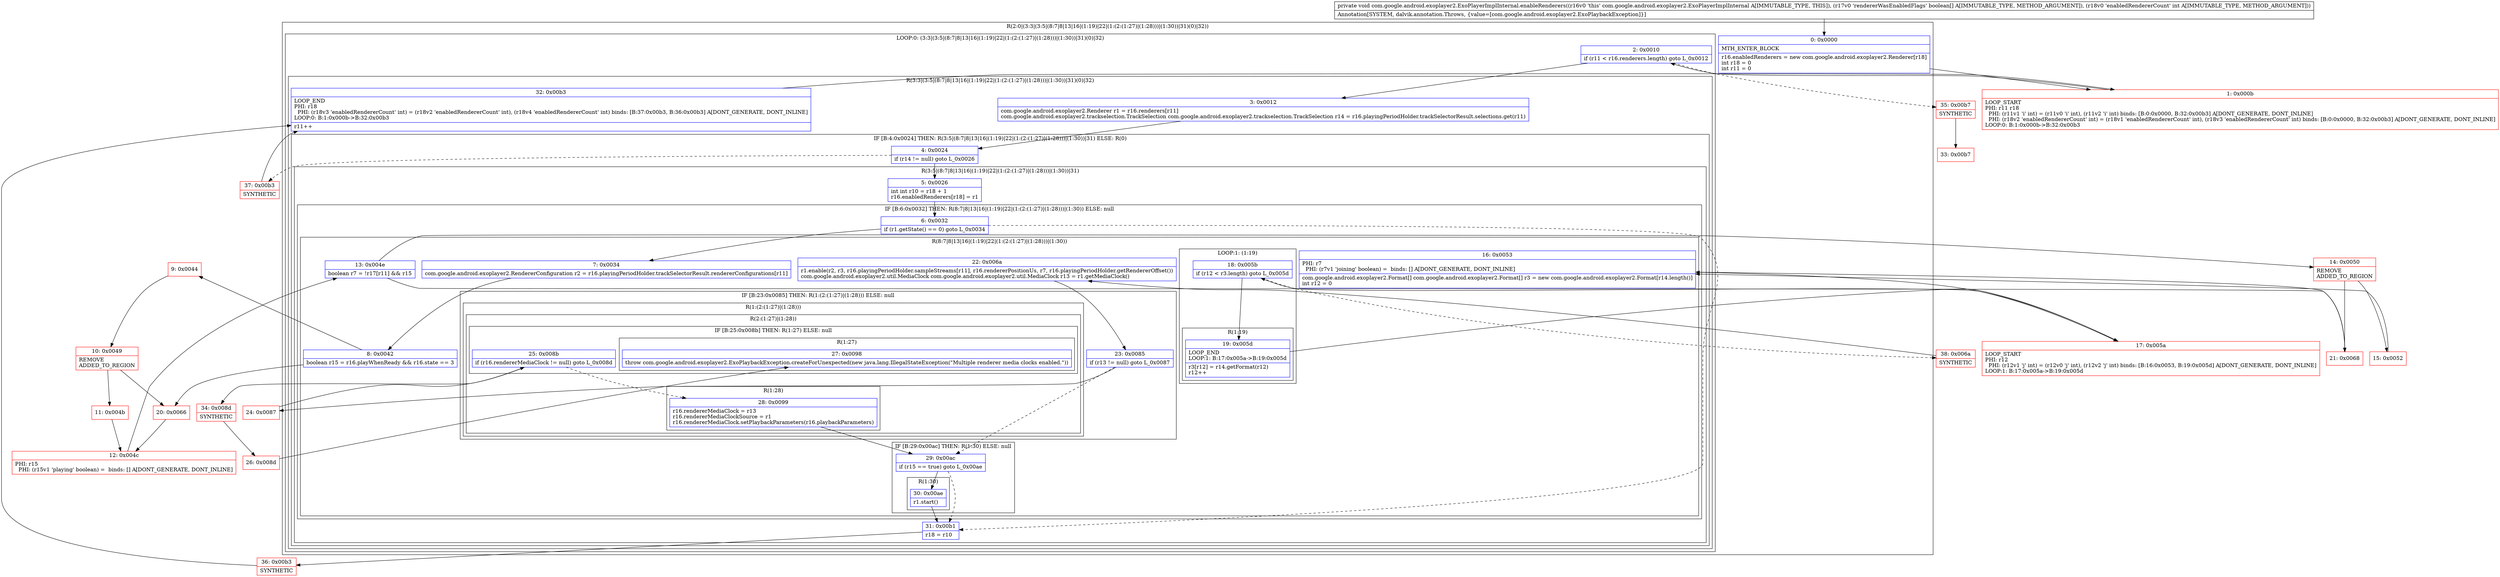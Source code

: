 digraph "CFG forcom.google.android.exoplayer2.ExoPlayerImplInternal.enableRenderers([ZI)V" {
subgraph cluster_Region_690145672 {
label = "R(2:0|(3:3|(3:5|(8:7|8|13|16|(1:19)|22|(1:(2:(1:27)|(1:28)))|(1:30))|31)(0)|32))";
node [shape=record,color=blue];
Node_0 [shape=record,label="{0\:\ 0x0000|MTH_ENTER_BLOCK\l|r16.enabledRenderers = new com.google.android.exoplayer2.Renderer[r18]\lint r18 = 0\lint r11 = 0\l}"];
subgraph cluster_LoopRegion_1052597647 {
label = "LOOP:0: (3:3|(3:5|(8:7|8|13|16|(1:19)|22|(1:(2:(1:27)|(1:28)))|(1:30))|31)(0)|32)";
node [shape=record,color=blue];
Node_2 [shape=record,label="{2\:\ 0x0010|if (r11 \< r16.renderers.length) goto L_0x0012\l}"];
subgraph cluster_Region_113449797 {
label = "R(3:3|(3:5|(8:7|8|13|16|(1:19)|22|(1:(2:(1:27)|(1:28)))|(1:30))|31)(0)|32)";
node [shape=record,color=blue];
Node_3 [shape=record,label="{3\:\ 0x0012|com.google.android.exoplayer2.Renderer r1 = r16.renderers[r11]\lcom.google.android.exoplayer2.trackselection.TrackSelection com.google.android.exoplayer2.trackselection.TrackSelection r14 = r16.playingPeriodHolder.trackSelectorResult.selections.get(r11)\l}"];
subgraph cluster_IfRegion_1117961817 {
label = "IF [B:4:0x0024] THEN: R(3:5|(8:7|8|13|16|(1:19)|22|(1:(2:(1:27)|(1:28)))|(1:30))|31) ELSE: R(0)";
node [shape=record,color=blue];
Node_4 [shape=record,label="{4\:\ 0x0024|if (r14 != null) goto L_0x0026\l}"];
subgraph cluster_Region_2125212471 {
label = "R(3:5|(8:7|8|13|16|(1:19)|22|(1:(2:(1:27)|(1:28)))|(1:30))|31)";
node [shape=record,color=blue];
Node_5 [shape=record,label="{5\:\ 0x0026|int int r10 = r18 + 1\lr16.enabledRenderers[r18] = r1\l}"];
subgraph cluster_IfRegion_653823258 {
label = "IF [B:6:0x0032] THEN: R(8:7|8|13|16|(1:19)|22|(1:(2:(1:27)|(1:28)))|(1:30)) ELSE: null";
node [shape=record,color=blue];
Node_6 [shape=record,label="{6\:\ 0x0032|if (r1.getState() == 0) goto L_0x0034\l}"];
subgraph cluster_Region_957541532 {
label = "R(8:7|8|13|16|(1:19)|22|(1:(2:(1:27)|(1:28)))|(1:30))";
node [shape=record,color=blue];
Node_7 [shape=record,label="{7\:\ 0x0034|com.google.android.exoplayer2.RendererConfiguration r2 = r16.playingPeriodHolder.trackSelectorResult.rendererConfigurations[r11]\l}"];
Node_8 [shape=record,label="{8\:\ 0x0042|boolean r15 = r16.playWhenReady && r16.state == 3\l}"];
Node_13 [shape=record,label="{13\:\ 0x004e|boolean r7 = !r17[r11] && r15\l}"];
Node_16 [shape=record,label="{16\:\ 0x0053|PHI: r7 \l  PHI: (r7v1 'joining' boolean) =  binds: [] A[DONT_GENERATE, DONT_INLINE]\l|com.google.android.exoplayer2.Format[] com.google.android.exoplayer2.Format[] r3 = new com.google.android.exoplayer2.Format[r14.length()]\lint r12 = 0\l}"];
subgraph cluster_LoopRegion_131179198 {
label = "LOOP:1: (1:19)";
node [shape=record,color=blue];
Node_18 [shape=record,label="{18\:\ 0x005b|if (r12 \< r3.length) goto L_0x005d\l}"];
subgraph cluster_Region_550533962 {
label = "R(1:19)";
node [shape=record,color=blue];
Node_19 [shape=record,label="{19\:\ 0x005d|LOOP_END\lLOOP:1: B:17:0x005a\-\>B:19:0x005d\l|r3[r12] = r14.getFormat(r12)\lr12++\l}"];
}
}
Node_22 [shape=record,label="{22\:\ 0x006a|r1.enable(r2, r3, r16.playingPeriodHolder.sampleStreams[r11], r16.rendererPositionUs, r7, r16.playingPeriodHolder.getRendererOffset())\lcom.google.android.exoplayer2.util.MediaClock com.google.android.exoplayer2.util.MediaClock r13 = r1.getMediaClock()\l}"];
subgraph cluster_IfRegion_1356235883 {
label = "IF [B:23:0x0085] THEN: R(1:(2:(1:27)|(1:28))) ELSE: null";
node [shape=record,color=blue];
Node_23 [shape=record,label="{23\:\ 0x0085|if (r13 != null) goto L_0x0087\l}"];
subgraph cluster_Region_1502238469 {
label = "R(1:(2:(1:27)|(1:28)))";
node [shape=record,color=blue];
subgraph cluster_Region_873734708 {
label = "R(2:(1:27)|(1:28))";
node [shape=record,color=blue];
subgraph cluster_IfRegion_1989801145 {
label = "IF [B:25:0x008b] THEN: R(1:27) ELSE: null";
node [shape=record,color=blue];
Node_25 [shape=record,label="{25\:\ 0x008b|if (r16.rendererMediaClock != null) goto L_0x008d\l}"];
subgraph cluster_Region_1410822458 {
label = "R(1:27)";
node [shape=record,color=blue];
Node_27 [shape=record,label="{27\:\ 0x0098|throw com.google.android.exoplayer2.ExoPlaybackException.createForUnexpected(new java.lang.IllegalStateException(\"Multiple renderer media clocks enabled.\"))\l}"];
}
}
subgraph cluster_Region_1929248111 {
label = "R(1:28)";
node [shape=record,color=blue];
Node_28 [shape=record,label="{28\:\ 0x0099|r16.rendererMediaClock = r13\lr16.rendererMediaClockSource = r1\lr16.rendererMediaClock.setPlaybackParameters(r16.playbackParameters)\l}"];
}
}
}
}
subgraph cluster_IfRegion_1029438650 {
label = "IF [B:29:0x00ac] THEN: R(1:30) ELSE: null";
node [shape=record,color=blue];
Node_29 [shape=record,label="{29\:\ 0x00ac|if (r15 == true) goto L_0x00ae\l}"];
subgraph cluster_Region_1819990342 {
label = "R(1:30)";
node [shape=record,color=blue];
Node_30 [shape=record,label="{30\:\ 0x00ae|r1.start()\l}"];
}
}
}
}
Node_31 [shape=record,label="{31\:\ 0x00b1|r18 = r10\l}"];
}
subgraph cluster_Region_1605252802 {
label = "R(0)";
node [shape=record,color=blue];
}
}
Node_32 [shape=record,label="{32\:\ 0x00b3|LOOP_END\lPHI: r18 \l  PHI: (r18v3 'enabledRendererCount' int) = (r18v2 'enabledRendererCount' int), (r18v4 'enabledRendererCount' int) binds: [B:37:0x00b3, B:36:0x00b3] A[DONT_GENERATE, DONT_INLINE]\lLOOP:0: B:1:0x000b\-\>B:32:0x00b3\l|r11++\l}"];
}
}
}
Node_1 [shape=record,color=red,label="{1\:\ 0x000b|LOOP_START\lPHI: r11 r18 \l  PHI: (r11v1 'i' int) = (r11v0 'i' int), (r11v2 'i' int) binds: [B:0:0x0000, B:32:0x00b3] A[DONT_GENERATE, DONT_INLINE]\l  PHI: (r18v2 'enabledRendererCount' int) = (r18v1 'enabledRendererCount' int), (r18v3 'enabledRendererCount' int) binds: [B:0:0x0000, B:32:0x00b3] A[DONT_GENERATE, DONT_INLINE]\lLOOP:0: B:1:0x000b\-\>B:32:0x00b3\l}"];
Node_9 [shape=record,color=red,label="{9\:\ 0x0044}"];
Node_10 [shape=record,color=red,label="{10\:\ 0x0049|REMOVE\lADDED_TO_REGION\l}"];
Node_11 [shape=record,color=red,label="{11\:\ 0x004b}"];
Node_12 [shape=record,color=red,label="{12\:\ 0x004c|PHI: r15 \l  PHI: (r15v1 'playing' boolean) =  binds: [] A[DONT_GENERATE, DONT_INLINE]\l}"];
Node_14 [shape=record,color=red,label="{14\:\ 0x0050|REMOVE\lADDED_TO_REGION\l}"];
Node_15 [shape=record,color=red,label="{15\:\ 0x0052}"];
Node_17 [shape=record,color=red,label="{17\:\ 0x005a|LOOP_START\lPHI: r12 \l  PHI: (r12v1 'j' int) = (r12v0 'j' int), (r12v2 'j' int) binds: [B:16:0x0053, B:19:0x005d] A[DONT_GENERATE, DONT_INLINE]\lLOOP:1: B:17:0x005a\-\>B:19:0x005d\l}"];
Node_20 [shape=record,color=red,label="{20\:\ 0x0066}"];
Node_21 [shape=record,color=red,label="{21\:\ 0x0068}"];
Node_24 [shape=record,color=red,label="{24\:\ 0x0087}"];
Node_26 [shape=record,color=red,label="{26\:\ 0x008d}"];
Node_33 [shape=record,color=red,label="{33\:\ 0x00b7}"];
Node_34 [shape=record,color=red,label="{34\:\ 0x008d|SYNTHETIC\l}"];
Node_35 [shape=record,color=red,label="{35\:\ 0x00b7|SYNTHETIC\l}"];
Node_36 [shape=record,color=red,label="{36\:\ 0x00b3|SYNTHETIC\l}"];
Node_37 [shape=record,color=red,label="{37\:\ 0x00b3|SYNTHETIC\l}"];
Node_38 [shape=record,color=red,label="{38\:\ 0x006a|SYNTHETIC\l}"];
MethodNode[shape=record,label="{private void com.google.android.exoplayer2.ExoPlayerImplInternal.enableRenderers((r16v0 'this' com.google.android.exoplayer2.ExoPlayerImplInternal A[IMMUTABLE_TYPE, THIS]), (r17v0 'rendererWasEnabledFlags' boolean[] A[IMMUTABLE_TYPE, METHOD_ARGUMENT]), (r18v0 'enabledRendererCount' int A[IMMUTABLE_TYPE, METHOD_ARGUMENT]))  | Annotation[SYSTEM, dalvik.annotation.Throws, \{value=[com.google.android.exoplayer2.ExoPlaybackException]\}]\l}"];
MethodNode -> Node_0;
Node_0 -> Node_1;
Node_2 -> Node_3;
Node_2 -> Node_35[style=dashed];
Node_3 -> Node_4;
Node_4 -> Node_5;
Node_4 -> Node_37[style=dashed];
Node_5 -> Node_6;
Node_6 -> Node_7;
Node_6 -> Node_31[style=dashed];
Node_7 -> Node_8;
Node_8 -> Node_9;
Node_8 -> Node_20;
Node_13 -> Node_14;
Node_13 -> Node_21;
Node_16 -> Node_17;
Node_18 -> Node_19;
Node_18 -> Node_38[style=dashed];
Node_19 -> Node_17;
Node_22 -> Node_23;
Node_23 -> Node_24;
Node_23 -> Node_29[style=dashed];
Node_25 -> Node_28[style=dashed];
Node_25 -> Node_34;
Node_28 -> Node_29;
Node_29 -> Node_30;
Node_29 -> Node_31[style=dashed];
Node_30 -> Node_31;
Node_31 -> Node_36;
Node_32 -> Node_1;
Node_1 -> Node_2;
Node_9 -> Node_10;
Node_10 -> Node_11;
Node_10 -> Node_20;
Node_11 -> Node_12;
Node_12 -> Node_13;
Node_14 -> Node_15;
Node_14 -> Node_21;
Node_15 -> Node_16;
Node_17 -> Node_18;
Node_20 -> Node_12;
Node_21 -> Node_16;
Node_24 -> Node_25;
Node_26 -> Node_27;
Node_34 -> Node_26;
Node_35 -> Node_33;
Node_36 -> Node_32;
Node_37 -> Node_32;
Node_38 -> Node_22;
}

